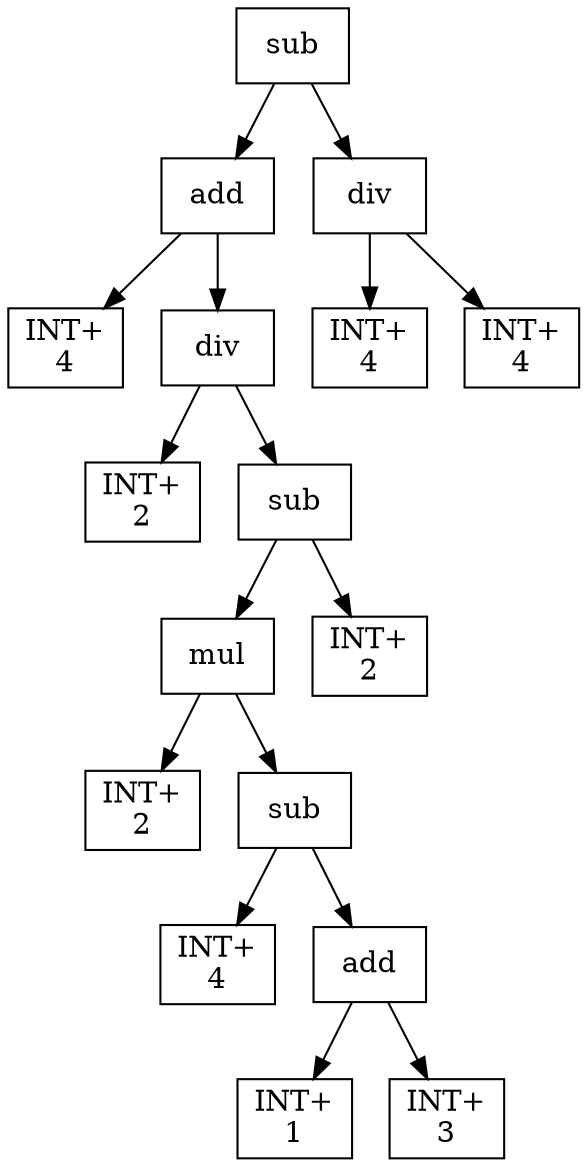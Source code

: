 digraph expr {
  node [shape=box];
  n1 [label="sub"];
  n2 [label="add"];
  n3 [label="INT+\n4"];
  n4 [label="div"];
  n5 [label="INT+\n2"];
  n6 [label="sub"];
  n7 [label="mul"];
  n8 [label="INT+\n2"];
  n9 [label="sub"];
  n10 [label="INT+\n4"];
  n11 [label="add"];
  n12 [label="INT+\n1"];
  n13 [label="INT+\n3"];
  n11 -> n12;
  n11 -> n13;
  n9 -> n10;
  n9 -> n11;
  n7 -> n8;
  n7 -> n9;
  n14 [label="INT+\n2"];
  n6 -> n7;
  n6 -> n14;
  n4 -> n5;
  n4 -> n6;
  n2 -> n3;
  n2 -> n4;
  n15 [label="div"];
  n16 [label="INT+\n4"];
  n17 [label="INT+\n4"];
  n15 -> n16;
  n15 -> n17;
  n1 -> n2;
  n1 -> n15;
}